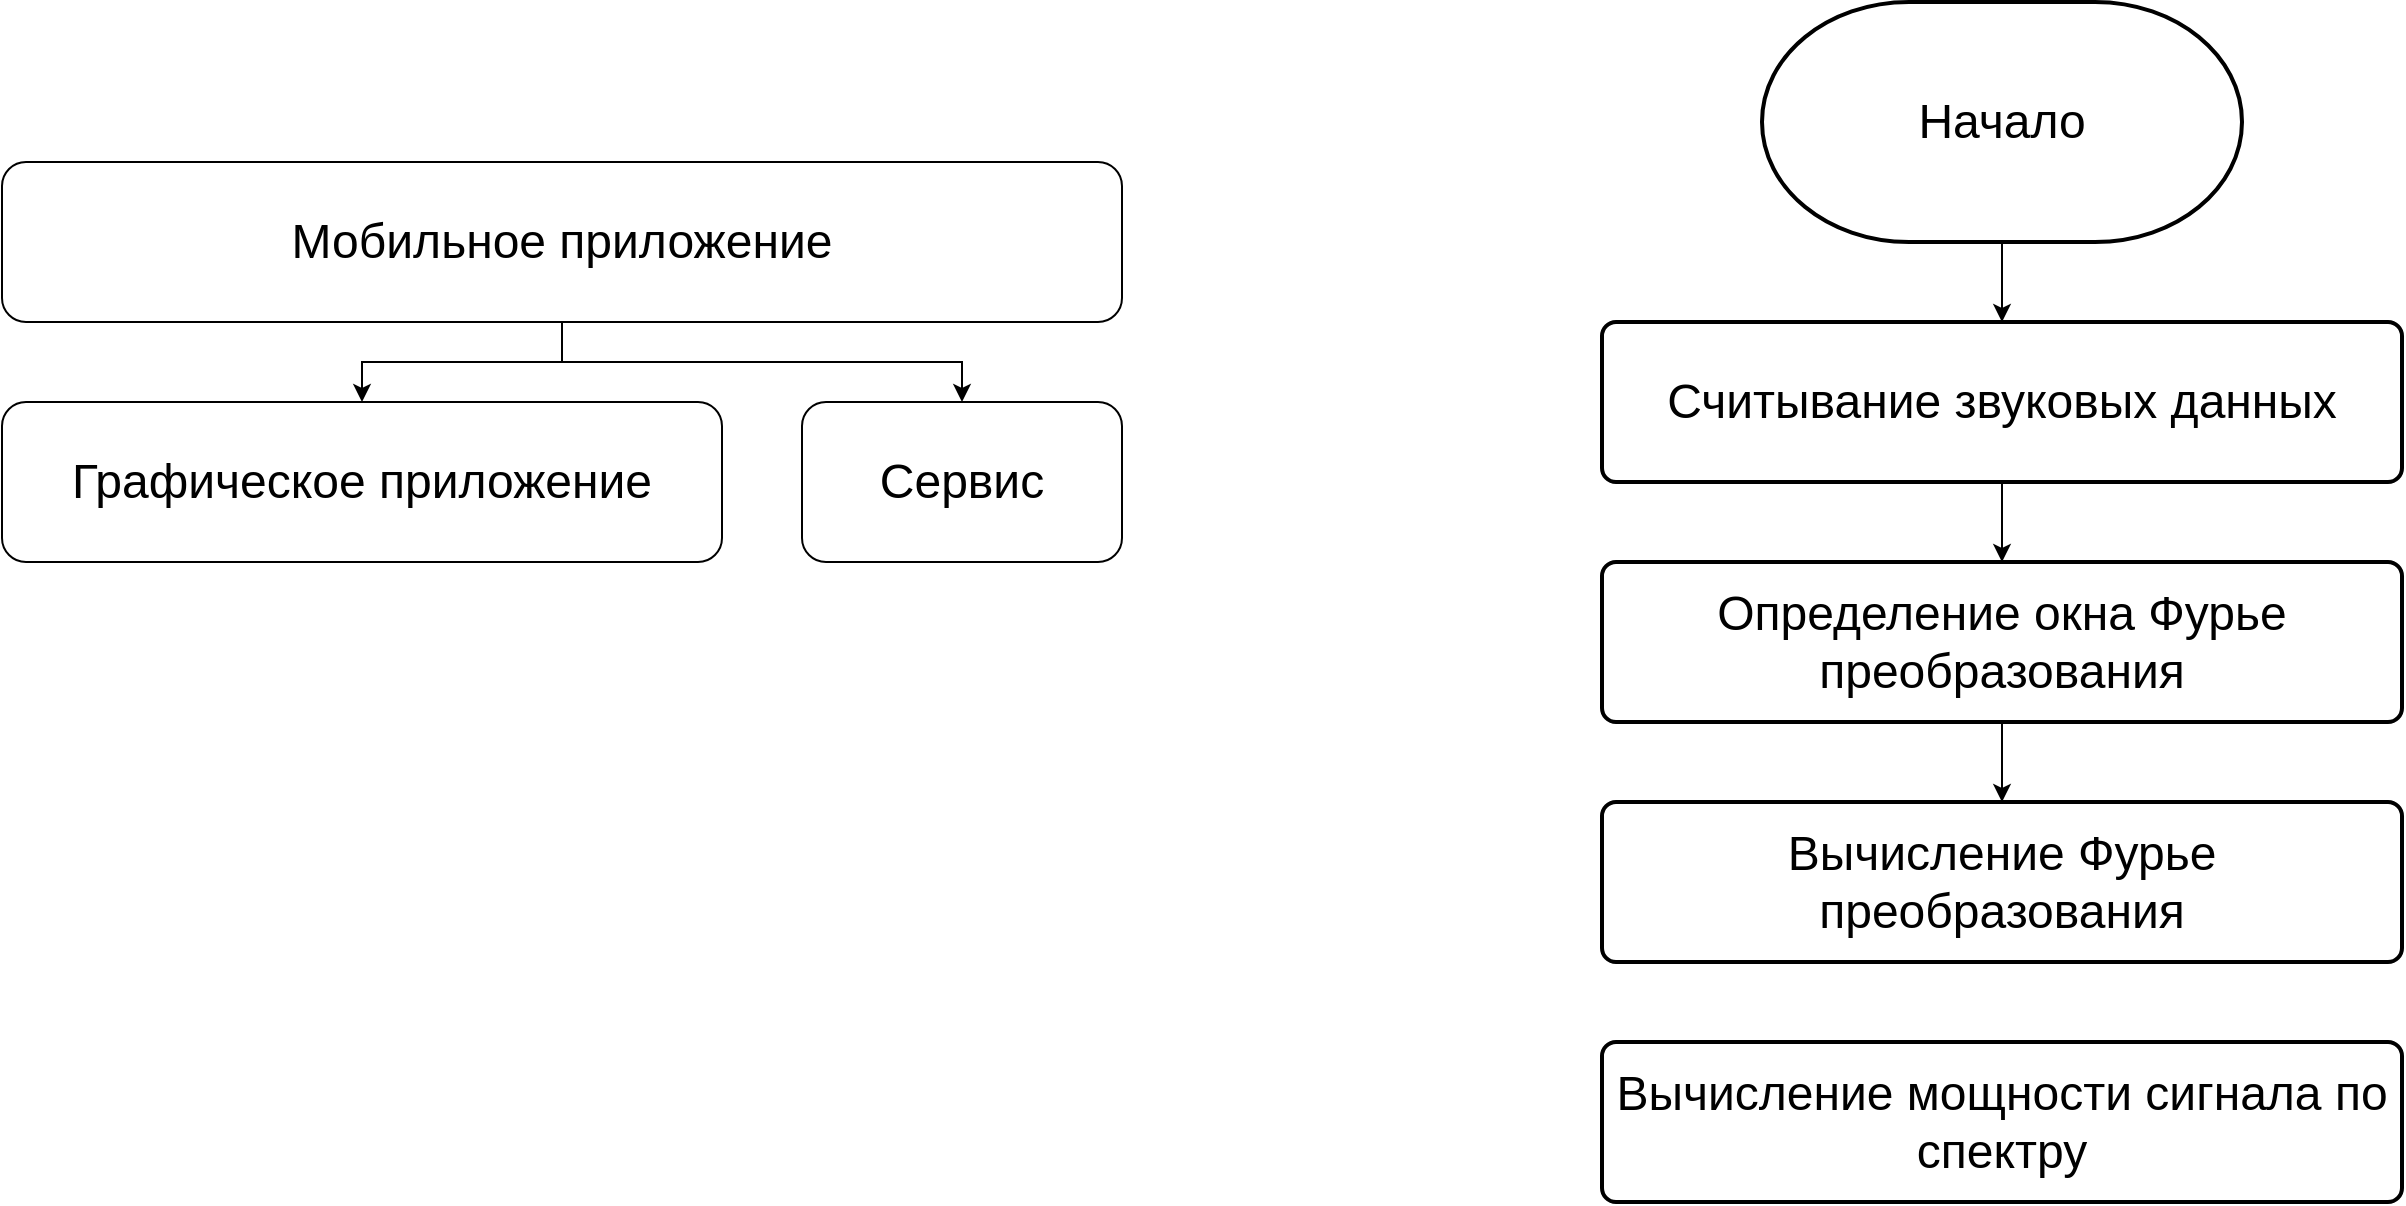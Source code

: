 <mxfile version="23.1.5" type="github">
  <diagram name="Страница — 1" id="q_AGxXsScHiTiwYIOIDt">
    <mxGraphModel dx="954" dy="651" grid="1" gridSize="10" guides="1" tooltips="1" connect="1" arrows="1" fold="1" page="1" pageScale="1" pageWidth="827" pageHeight="1169" math="0" shadow="0">
      <root>
        <mxCell id="0" />
        <mxCell id="1" parent="0" />
        <mxCell id="jDCPakJQnDDJDgwPnTOG-1" value="Графическое приложение" style="rounded=1;whiteSpace=wrap;html=1;fontSize=24;" vertex="1" parent="1">
          <mxGeometry x="120" y="320" width="360" height="80" as="geometry" />
        </mxCell>
        <mxCell id="jDCPakJQnDDJDgwPnTOG-2" value="Сервис" style="rounded=1;whiteSpace=wrap;html=1;fontSize=24;" vertex="1" parent="1">
          <mxGeometry x="520" y="320" width="160" height="80" as="geometry" />
        </mxCell>
        <mxCell id="jDCPakJQnDDJDgwPnTOG-5" style="edgeStyle=orthogonalEdgeStyle;rounded=0;orthogonalLoop=1;jettySize=auto;html=1;entryX=0.5;entryY=0;entryDx=0;entryDy=0;" edge="1" parent="1" source="jDCPakJQnDDJDgwPnTOG-3" target="jDCPakJQnDDJDgwPnTOG-1">
          <mxGeometry relative="1" as="geometry" />
        </mxCell>
        <mxCell id="jDCPakJQnDDJDgwPnTOG-6" style="edgeStyle=orthogonalEdgeStyle;rounded=0;orthogonalLoop=1;jettySize=auto;html=1;entryX=0.5;entryY=0;entryDx=0;entryDy=0;" edge="1" parent="1" source="jDCPakJQnDDJDgwPnTOG-3" target="jDCPakJQnDDJDgwPnTOG-2">
          <mxGeometry relative="1" as="geometry" />
        </mxCell>
        <mxCell id="jDCPakJQnDDJDgwPnTOG-3" value="Мобильное приложение" style="rounded=1;whiteSpace=wrap;html=1;fontSize=24;" vertex="1" parent="1">
          <mxGeometry x="120" y="200" width="560" height="80" as="geometry" />
        </mxCell>
        <mxCell id="jDCPakJQnDDJDgwPnTOG-11" style="edgeStyle=orthogonalEdgeStyle;rounded=0;orthogonalLoop=1;jettySize=auto;html=1;entryX=0.5;entryY=0;entryDx=0;entryDy=0;" edge="1" parent="1" source="jDCPakJQnDDJDgwPnTOG-7" target="jDCPakJQnDDJDgwPnTOG-8">
          <mxGeometry relative="1" as="geometry" />
        </mxCell>
        <mxCell id="jDCPakJQnDDJDgwPnTOG-7" value="Начало" style="strokeWidth=2;html=1;shape=mxgraph.flowchart.terminator;whiteSpace=wrap;fontSize=24;" vertex="1" parent="1">
          <mxGeometry x="1000" y="120" width="240" height="120" as="geometry" />
        </mxCell>
        <mxCell id="jDCPakJQnDDJDgwPnTOG-12" style="edgeStyle=orthogonalEdgeStyle;rounded=0;orthogonalLoop=1;jettySize=auto;html=1;entryX=0.5;entryY=0;entryDx=0;entryDy=0;" edge="1" parent="1" source="jDCPakJQnDDJDgwPnTOG-8" target="jDCPakJQnDDJDgwPnTOG-9">
          <mxGeometry relative="1" as="geometry" />
        </mxCell>
        <mxCell id="jDCPakJQnDDJDgwPnTOG-8" value="Считывание звуковых данных" style="rounded=1;whiteSpace=wrap;html=1;absoluteArcSize=1;arcSize=14;strokeWidth=2;fontSize=24;" vertex="1" parent="1">
          <mxGeometry x="920" y="280" width="400" height="80" as="geometry" />
        </mxCell>
        <mxCell id="jDCPakJQnDDJDgwPnTOG-13" style="edgeStyle=orthogonalEdgeStyle;rounded=0;orthogonalLoop=1;jettySize=auto;html=1;entryX=0.5;entryY=0;entryDx=0;entryDy=0;" edge="1" parent="1" source="jDCPakJQnDDJDgwPnTOG-9" target="jDCPakJQnDDJDgwPnTOG-10">
          <mxGeometry relative="1" as="geometry" />
        </mxCell>
        <mxCell id="jDCPakJQnDDJDgwPnTOG-9" value="Определение окна Фурье преобразования" style="rounded=1;whiteSpace=wrap;html=1;absoluteArcSize=1;arcSize=14;strokeWidth=2;fontSize=24;" vertex="1" parent="1">
          <mxGeometry x="920" y="400" width="400" height="80" as="geometry" />
        </mxCell>
        <mxCell id="jDCPakJQnDDJDgwPnTOG-10" value="Вычисление Фурье преобразования" style="rounded=1;whiteSpace=wrap;html=1;absoluteArcSize=1;arcSize=14;strokeWidth=2;fontSize=24;" vertex="1" parent="1">
          <mxGeometry x="920" y="520" width="400" height="80" as="geometry" />
        </mxCell>
        <mxCell id="jDCPakJQnDDJDgwPnTOG-14" value="Вычисление мощности сигнала по спектру" style="rounded=1;whiteSpace=wrap;html=1;absoluteArcSize=1;arcSize=14;strokeWidth=2;fontSize=24;" vertex="1" parent="1">
          <mxGeometry x="920" y="640" width="400" height="80" as="geometry" />
        </mxCell>
      </root>
    </mxGraphModel>
  </diagram>
</mxfile>
